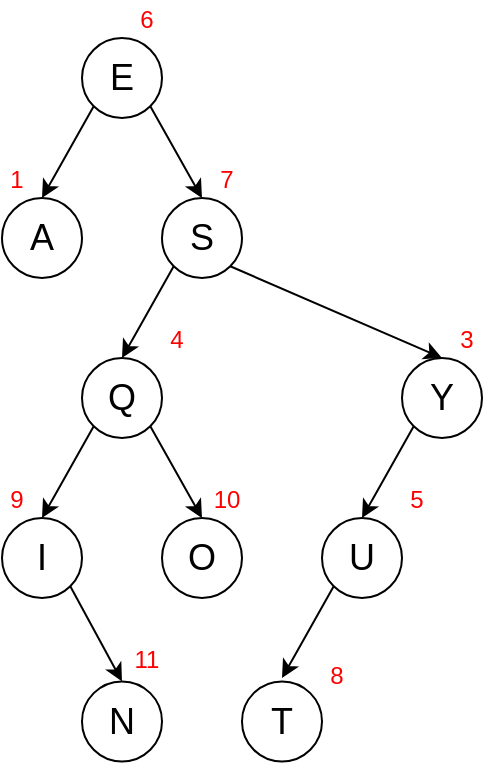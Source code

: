<mxfile version="13.7.3" type="device"><diagram id="GzJW0nRdvQC1SRrtLjPe" name="Page-1"><mxGraphModel dx="1360" dy="862" grid="1" gridSize="10" guides="1" tooltips="1" connect="1" arrows="1" fold="1" page="1" pageScale="1" pageWidth="850" pageHeight="1100" math="0" shadow="0"><root><mxCell id="0"/><mxCell id="1" parent="0"/><mxCell id="qHc6SouiMvTlUEp6g3D5-1" value="&lt;font style=&quot;font-size: 18px&quot;&gt;E&lt;/font&gt;" style="ellipse;whiteSpace=wrap;html=1;aspect=fixed;" parent="1" vertex="1"><mxGeometry x="400" y="80" width="40" height="40" as="geometry"/></mxCell><mxCell id="qHc6SouiMvTlUEp6g3D5-2" value="" style="endArrow=classic;html=1;exitX=0;exitY=1;exitDx=0;exitDy=0;entryX=0.5;entryY=0;entryDx=0;entryDy=0;" parent="1" source="qHc6SouiMvTlUEp6g3D5-1" target="qHc6SouiMvTlUEp6g3D5-3" edge="1"><mxGeometry width="50" height="50" relative="1" as="geometry"><mxPoint x="400" y="120" as="sourcePoint"/><mxPoint x="360" y="160" as="targetPoint"/></mxGeometry></mxCell><mxCell id="qHc6SouiMvTlUEp6g3D5-3" value="&lt;font style=&quot;font-size: 18px&quot;&gt;A&lt;/font&gt;" style="ellipse;whiteSpace=wrap;html=1;aspect=fixed;" parent="1" vertex="1"><mxGeometry x="360" y="160" width="40" height="40" as="geometry"/></mxCell><mxCell id="qHc6SouiMvTlUEp6g3D5-4" value="&lt;font style=&quot;font-size: 18px&quot;&gt;S&lt;/font&gt;" style="ellipse;whiteSpace=wrap;html=1;aspect=fixed;" parent="1" vertex="1"><mxGeometry x="440" y="160" width="40" height="40" as="geometry"/></mxCell><mxCell id="qHc6SouiMvTlUEp6g3D5-5" value="" style="endArrow=classic;html=1;exitX=1;exitY=1;exitDx=0;exitDy=0;entryX=0.5;entryY=0;entryDx=0;entryDy=0;" parent="1" source="qHc6SouiMvTlUEp6g3D5-1" target="qHc6SouiMvTlUEp6g3D5-4" edge="1"><mxGeometry width="50" height="50" relative="1" as="geometry"><mxPoint x="440" y="120" as="sourcePoint"/><mxPoint x="480" y="160" as="targetPoint"/></mxGeometry></mxCell><mxCell id="qHc6SouiMvTlUEp6g3D5-7" value="&lt;font style=&quot;font-size: 18px&quot;&gt;Y&lt;/font&gt;" style="ellipse;whiteSpace=wrap;html=1;aspect=fixed;" parent="1" vertex="1"><mxGeometry x="560" y="240" width="40" height="40" as="geometry"/></mxCell><mxCell id="qHc6SouiMvTlUEp6g3D5-8" value="" style="endArrow=classic;html=1;exitX=1;exitY=1;exitDx=0;exitDy=0;entryX=0.5;entryY=0;entryDx=0;entryDy=0;" parent="1" source="qHc6SouiMvTlUEp6g3D5-4" target="qHc6SouiMvTlUEp6g3D5-7" edge="1"><mxGeometry width="50" height="50" relative="1" as="geometry"><mxPoint x="470" y="200" as="sourcePoint"/><mxPoint x="490" y="220" as="targetPoint"/></mxGeometry></mxCell><mxCell id="qHc6SouiMvTlUEp6g3D5-9" value="" style="endArrow=classic;html=1;exitX=0;exitY=1;exitDx=0;exitDy=0;entryX=0.5;entryY=0;entryDx=0;entryDy=0;" parent="1" source="qHc6SouiMvTlUEp6g3D5-4" target="qHc6SouiMvTlUEp6g3D5-10" edge="1"><mxGeometry width="50" height="50" relative="1" as="geometry"><mxPoint x="450" y="200" as="sourcePoint"/><mxPoint x="430" y="220" as="targetPoint"/></mxGeometry></mxCell><mxCell id="qHc6SouiMvTlUEp6g3D5-10" value="&lt;font style=&quot;font-size: 18px&quot;&gt;Q&lt;/font&gt;" style="ellipse;whiteSpace=wrap;html=1;aspect=fixed;" parent="1" vertex="1"><mxGeometry x="400" y="240" width="40" height="40" as="geometry"/></mxCell><mxCell id="qHc6SouiMvTlUEp6g3D5-14" value="" style="endArrow=classic;html=1;exitX=0;exitY=1;exitDx=0;exitDy=0;entryX=0.5;entryY=0;entryDx=0;entryDy=0;" parent="1" source="qHc6SouiMvTlUEp6g3D5-7" target="qHc6SouiMvTlUEp6g3D5-15" edge="1"><mxGeometry width="50" height="50" relative="1" as="geometry"><mxPoint x="560" y="300" as="sourcePoint"/><mxPoint x="550" y="295.86" as="targetPoint"/></mxGeometry></mxCell><mxCell id="qHc6SouiMvTlUEp6g3D5-15" value="&lt;font style=&quot;font-size: 18px&quot;&gt;U&lt;/font&gt;" style="ellipse;whiteSpace=wrap;html=1;aspect=fixed;" parent="1" vertex="1"><mxGeometry x="520" y="320" width="40" height="40" as="geometry"/></mxCell><mxCell id="qHc6SouiMvTlUEp6g3D5-16" value="" style="endArrow=classic;html=1;exitX=0;exitY=1;exitDx=0;exitDy=0;" parent="1" source="qHc6SouiMvTlUEp6g3D5-15" edge="1"><mxGeometry width="50" height="50" relative="1" as="geometry"><mxPoint x="525.858" y="320.002" as="sourcePoint"/><mxPoint x="500" y="400" as="targetPoint"/></mxGeometry></mxCell><mxCell id="qHc6SouiMvTlUEp6g3D5-17" value="&lt;font style=&quot;font-size: 18px&quot;&gt;T&lt;/font&gt;" style="ellipse;whiteSpace=wrap;html=1;aspect=fixed;" parent="1" vertex="1"><mxGeometry x="480" y="401.72" width="40" height="40" as="geometry"/></mxCell><mxCell id="qHc6SouiMvTlUEp6g3D5-18" value="" style="endArrow=classic;html=1;exitX=0;exitY=1;exitDx=0;exitDy=0;entryX=0.5;entryY=0;entryDx=0;entryDy=0;" parent="1" source="qHc6SouiMvTlUEp6g3D5-10" target="qHc6SouiMvTlUEp6g3D5-19" edge="1"><mxGeometry width="50" height="50" relative="1" as="geometry"><mxPoint x="407.858" y="274.142" as="sourcePoint"/><mxPoint x="392" y="300" as="targetPoint"/></mxGeometry></mxCell><mxCell id="qHc6SouiMvTlUEp6g3D5-19" value="&lt;font style=&quot;font-size: 18px&quot;&gt;I&lt;/font&gt;" style="ellipse;whiteSpace=wrap;html=1;aspect=fixed;" parent="1" vertex="1"><mxGeometry x="360" y="320" width="40" height="40" as="geometry"/></mxCell><mxCell id="qHc6SouiMvTlUEp6g3D5-20" value="&lt;font style=&quot;font-size: 18px&quot;&gt;O&lt;/font&gt;" style="ellipse;whiteSpace=wrap;html=1;aspect=fixed;" parent="1" vertex="1"><mxGeometry x="440" y="320" width="40" height="40" as="geometry"/></mxCell><mxCell id="qHc6SouiMvTlUEp6g3D5-21" value="" style="endArrow=classic;html=1;exitX=1;exitY=1;exitDx=0;exitDy=0;" parent="1" source="qHc6SouiMvTlUEp6g3D5-10" edge="1"><mxGeometry width="50" height="50" relative="1" as="geometry"><mxPoint x="484.142" y="204.142" as="sourcePoint"/><mxPoint x="460" y="320" as="targetPoint"/></mxGeometry></mxCell><mxCell id="qHc6SouiMvTlUEp6g3D5-22" value="&lt;font style=&quot;font-size: 18px&quot;&gt;N&lt;/font&gt;" style="ellipse;whiteSpace=wrap;html=1;aspect=fixed;" parent="1" vertex="1"><mxGeometry x="400" y="401.72" width="40" height="40" as="geometry"/></mxCell><mxCell id="qHc6SouiMvTlUEp6g3D5-23" value="" style="endArrow=classic;html=1;exitX=1;exitY=1;exitDx=0;exitDy=0;" parent="1" source="qHc6SouiMvTlUEp6g3D5-19" edge="1"><mxGeometry width="50" height="50" relative="1" as="geometry"><mxPoint x="394.142" y="355.862" as="sourcePoint"/><mxPoint x="420" y="401.72" as="targetPoint"/></mxGeometry></mxCell><mxCell id="4PtBjEiIIkHG0aLpAxif-1" value="&lt;font color=&quot;#ff0000&quot;&gt;11&lt;/font&gt;" style="text;html=1;strokeColor=none;fillColor=none;align=center;verticalAlign=middle;whiteSpace=wrap;rounded=0;" vertex="1" parent="1"><mxGeometry x="425" y="381.72" width="15" height="18.28" as="geometry"/></mxCell><mxCell id="4PtBjEiIIkHG0aLpAxif-2" value="&lt;font color=&quot;#ff0000&quot;&gt;10&lt;/font&gt;" style="text;html=1;strokeColor=none;fillColor=none;align=center;verticalAlign=middle;whiteSpace=wrap;rounded=0;" vertex="1" parent="1"><mxGeometry x="465" y="301.72" width="15" height="18.28" as="geometry"/></mxCell><mxCell id="4PtBjEiIIkHG0aLpAxif-3" value="&lt;font color=&quot;#ff0000&quot;&gt;9&lt;/font&gt;" style="text;html=1;strokeColor=none;fillColor=none;align=center;verticalAlign=middle;whiteSpace=wrap;rounded=0;" vertex="1" parent="1"><mxGeometry x="360" y="301.72" width="15" height="18.28" as="geometry"/></mxCell><mxCell id="4PtBjEiIIkHG0aLpAxif-4" value="&lt;font color=&quot;#ff0000&quot;&gt;8&lt;/font&gt;" style="text;html=1;strokeColor=none;fillColor=none;align=center;verticalAlign=middle;whiteSpace=wrap;rounded=0;" vertex="1" parent="1"><mxGeometry x="520" y="390" width="15" height="18.28" as="geometry"/></mxCell><mxCell id="4PtBjEiIIkHG0aLpAxif-5" value="&lt;font color=&quot;#ff0000&quot;&gt;7&lt;/font&gt;" style="text;html=1;strokeColor=none;fillColor=none;align=center;verticalAlign=middle;whiteSpace=wrap;rounded=0;" vertex="1" parent="1"><mxGeometry x="465" y="141.72" width="15" height="18.28" as="geometry"/></mxCell><mxCell id="4PtBjEiIIkHG0aLpAxif-6" value="&lt;font color=&quot;#ff0000&quot;&gt;6&lt;/font&gt;" style="text;html=1;strokeColor=none;fillColor=none;align=center;verticalAlign=middle;whiteSpace=wrap;rounded=0;" vertex="1" parent="1"><mxGeometry x="425" y="61.72" width="15" height="18.28" as="geometry"/></mxCell><mxCell id="4PtBjEiIIkHG0aLpAxif-7" value="&lt;font color=&quot;#ff0000&quot;&gt;5&lt;/font&gt;" style="text;html=1;strokeColor=none;fillColor=none;align=center;verticalAlign=middle;whiteSpace=wrap;rounded=0;" vertex="1" parent="1"><mxGeometry x="560" y="301.72" width="15" height="18.28" as="geometry"/></mxCell><mxCell id="4PtBjEiIIkHG0aLpAxif-8" value="&lt;font color=&quot;#ff0000&quot;&gt;4&lt;/font&gt;" style="text;html=1;strokeColor=none;fillColor=none;align=center;verticalAlign=middle;whiteSpace=wrap;rounded=0;" vertex="1" parent="1"><mxGeometry x="440" y="221.72" width="15" height="18.28" as="geometry"/></mxCell><mxCell id="4PtBjEiIIkHG0aLpAxif-9" value="&lt;font color=&quot;#ff0000&quot;&gt;3&lt;/font&gt;" style="text;html=1;strokeColor=none;fillColor=none;align=center;verticalAlign=middle;whiteSpace=wrap;rounded=0;" vertex="1" parent="1"><mxGeometry x="585" y="221.72" width="15" height="18.28" as="geometry"/></mxCell><mxCell id="4PtBjEiIIkHG0aLpAxif-10" value="&lt;font color=&quot;#ff0000&quot;&gt;1&lt;/font&gt;" style="text;html=1;strokeColor=none;fillColor=none;align=center;verticalAlign=middle;whiteSpace=wrap;rounded=0;" vertex="1" parent="1"><mxGeometry x="360" y="141.72" width="15" height="18.28" as="geometry"/></mxCell></root></mxGraphModel></diagram></mxfile>